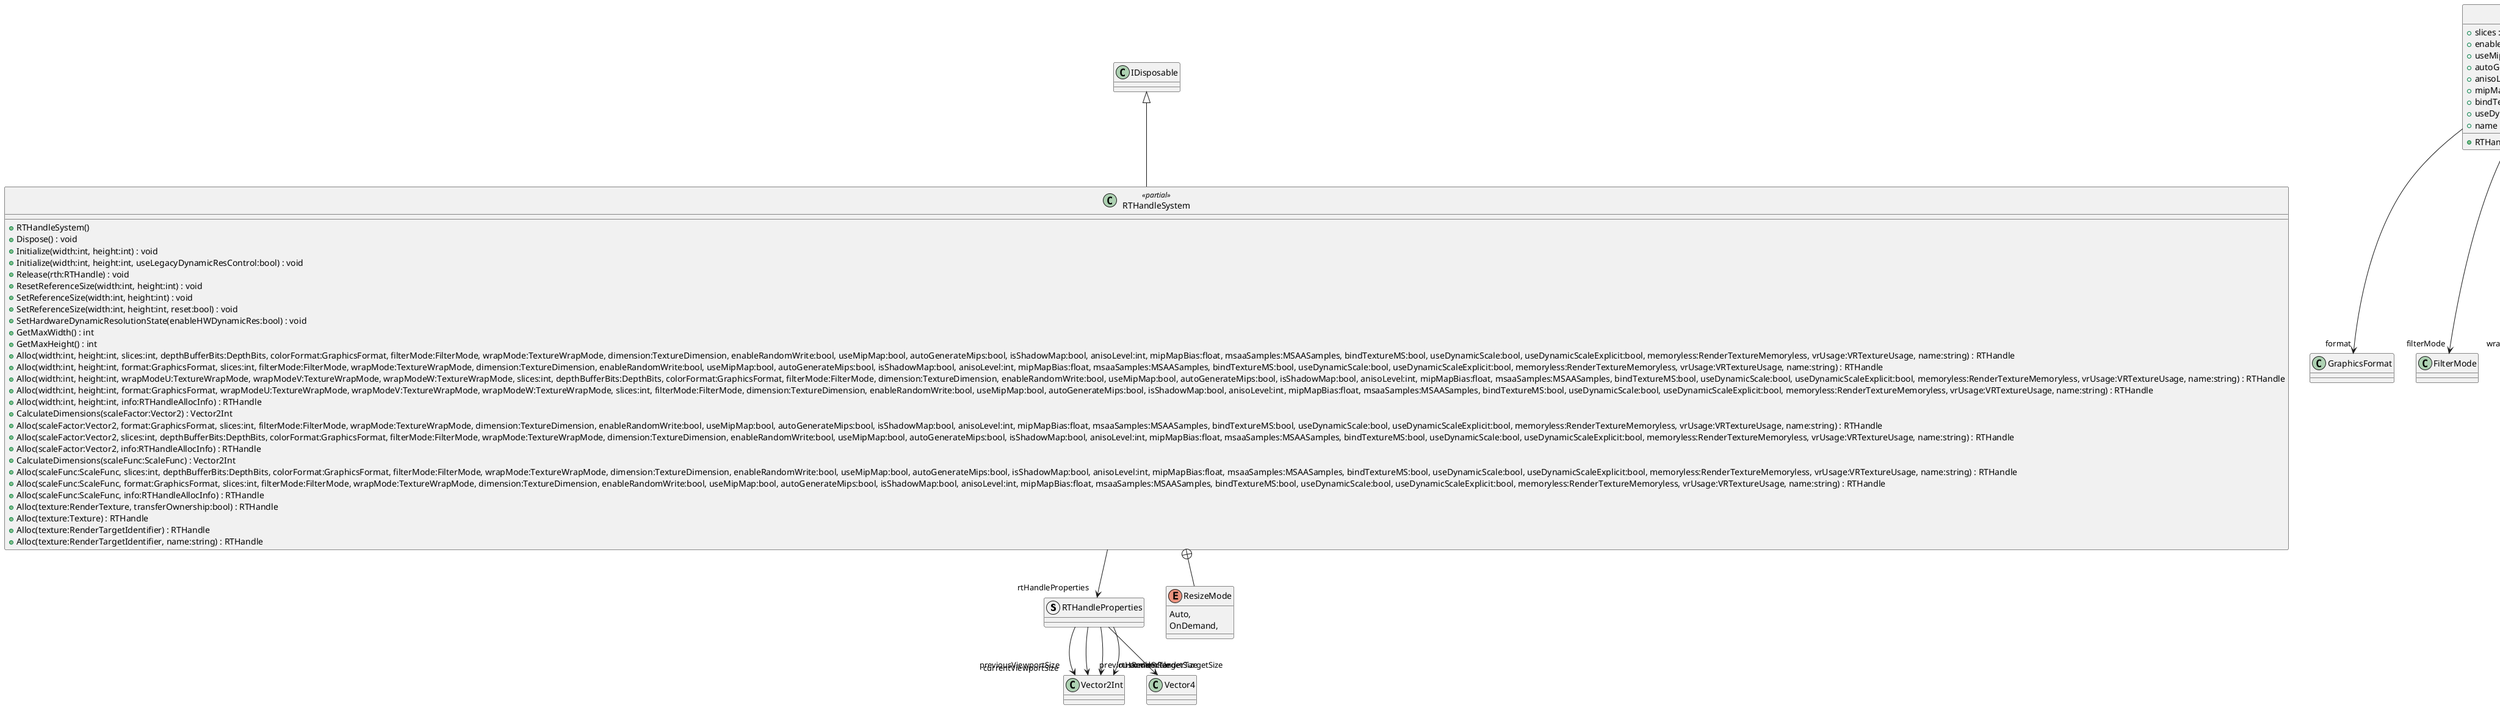 @startuml
struct RTHandleProperties {
}
struct RTHandleAllocInfo {
    + slices : int <<get>> <<set>>
    + enableRandomWrite : bool <<get>> <<set>>
    + useMipMap : bool <<get>> <<set>>
    + autoGenerateMips : bool <<get>> <<set>>
    + anisoLevel : int <<get>> <<set>>
    + mipMapBias : float <<get>> <<set>>
    + bindTextureMS : bool <<get>> <<set>>
    + useDynamicScale : bool <<get>> <<set>>
    + name : string <<get>> <<set>>
    + RTHandleAllocInfo(name:string)
}
class RTHandleSystem <<partial>> {
    + RTHandleSystem()
    + Dispose() : void
    + Initialize(width:int, height:int) : void
    + Initialize(width:int, height:int, useLegacyDynamicResControl:bool) : void
    + Release(rth:RTHandle) : void
    + ResetReferenceSize(width:int, height:int) : void
    + SetReferenceSize(width:int, height:int) : void
    + SetReferenceSize(width:int, height:int, reset:bool) : void
    + SetHardwareDynamicResolutionState(enableHWDynamicRes:bool) : void
    + GetMaxWidth() : int
    + GetMaxHeight() : int
    + Alloc(width:int, height:int, slices:int, depthBufferBits:DepthBits, colorFormat:GraphicsFormat, filterMode:FilterMode, wrapMode:TextureWrapMode, dimension:TextureDimension, enableRandomWrite:bool, useMipMap:bool, autoGenerateMips:bool, isShadowMap:bool, anisoLevel:int, mipMapBias:float, msaaSamples:MSAASamples, bindTextureMS:bool, useDynamicScale:bool, useDynamicScaleExplicit:bool, memoryless:RenderTextureMemoryless, vrUsage:VRTextureUsage, name:string) : RTHandle
    + Alloc(width:int, height:int, format:GraphicsFormat, slices:int, filterMode:FilterMode, wrapMode:TextureWrapMode, dimension:TextureDimension, enableRandomWrite:bool, useMipMap:bool, autoGenerateMips:bool, isShadowMap:bool, anisoLevel:int, mipMapBias:float, msaaSamples:MSAASamples, bindTextureMS:bool, useDynamicScale:bool, useDynamicScaleExplicit:bool, memoryless:RenderTextureMemoryless, vrUsage:VRTextureUsage, name:string) : RTHandle
    + Alloc(width:int, height:int, wrapModeU:TextureWrapMode, wrapModeV:TextureWrapMode, wrapModeW:TextureWrapMode, slices:int, depthBufferBits:DepthBits, colorFormat:GraphicsFormat, filterMode:FilterMode, dimension:TextureDimension, enableRandomWrite:bool, useMipMap:bool, autoGenerateMips:bool, isShadowMap:bool, anisoLevel:int, mipMapBias:float, msaaSamples:MSAASamples, bindTextureMS:bool, useDynamicScale:bool, useDynamicScaleExplicit:bool, memoryless:RenderTextureMemoryless, vrUsage:VRTextureUsage, name:string) : RTHandle
    + Alloc(width:int, height:int, format:GraphicsFormat, wrapModeU:TextureWrapMode, wrapModeV:TextureWrapMode, wrapModeW:TextureWrapMode, slices:int, filterMode:FilterMode, dimension:TextureDimension, enableRandomWrite:bool, useMipMap:bool, autoGenerateMips:bool, isShadowMap:bool, anisoLevel:int, mipMapBias:float, msaaSamples:MSAASamples, bindTextureMS:bool, useDynamicScale:bool, useDynamicScaleExplicit:bool, memoryless:RenderTextureMemoryless, vrUsage:VRTextureUsage, name:string) : RTHandle
    + Alloc(width:int, height:int, info:RTHandleAllocInfo) : RTHandle
    + CalculateDimensions(scaleFactor:Vector2) : Vector2Int
    + Alloc(scaleFactor:Vector2, format:GraphicsFormat, slices:int, filterMode:FilterMode, wrapMode:TextureWrapMode, dimension:TextureDimension, enableRandomWrite:bool, useMipMap:bool, autoGenerateMips:bool, isShadowMap:bool, anisoLevel:int, mipMapBias:float, msaaSamples:MSAASamples, bindTextureMS:bool, useDynamicScale:bool, useDynamicScaleExplicit:bool, memoryless:RenderTextureMemoryless, vrUsage:VRTextureUsage, name:string) : RTHandle
    + Alloc(scaleFactor:Vector2, slices:int, depthBufferBits:DepthBits, colorFormat:GraphicsFormat, filterMode:FilterMode, wrapMode:TextureWrapMode, dimension:TextureDimension, enableRandomWrite:bool, useMipMap:bool, autoGenerateMips:bool, isShadowMap:bool, anisoLevel:int, mipMapBias:float, msaaSamples:MSAASamples, bindTextureMS:bool, useDynamicScale:bool, useDynamicScaleExplicit:bool, memoryless:RenderTextureMemoryless, vrUsage:VRTextureUsage, name:string) : RTHandle
    + Alloc(scaleFactor:Vector2, info:RTHandleAllocInfo) : RTHandle
    + CalculateDimensions(scaleFunc:ScaleFunc) : Vector2Int
    + Alloc(scaleFunc:ScaleFunc, slices:int, depthBufferBits:DepthBits, colorFormat:GraphicsFormat, filterMode:FilterMode, wrapMode:TextureWrapMode, dimension:TextureDimension, enableRandomWrite:bool, useMipMap:bool, autoGenerateMips:bool, isShadowMap:bool, anisoLevel:int, mipMapBias:float, msaaSamples:MSAASamples, bindTextureMS:bool, useDynamicScale:bool, useDynamicScaleExplicit:bool, memoryless:RenderTextureMemoryless, vrUsage:VRTextureUsage, name:string) : RTHandle
    + Alloc(scaleFunc:ScaleFunc, format:GraphicsFormat, slices:int, filterMode:FilterMode, wrapMode:TextureWrapMode, dimension:TextureDimension, enableRandomWrite:bool, useMipMap:bool, autoGenerateMips:bool, isShadowMap:bool, anisoLevel:int, mipMapBias:float, msaaSamples:MSAASamples, bindTextureMS:bool, useDynamicScale:bool, useDynamicScaleExplicit:bool, memoryless:RenderTextureMemoryless, vrUsage:VRTextureUsage, name:string) : RTHandle
    + Alloc(scaleFunc:ScaleFunc, info:RTHandleAllocInfo) : RTHandle
    + Alloc(texture:RenderTexture, transferOwnership:bool) : RTHandle
    + Alloc(texture:Texture) : RTHandle
    + Alloc(texture:RenderTargetIdentifier) : RTHandle
    + Alloc(texture:RenderTargetIdentifier, name:string) : RTHandle
}
enum ResizeMode {
    Auto,
    OnDemand,
}
RTHandleProperties --> "previousViewportSize" Vector2Int
RTHandleProperties --> "previousRenderTargetSize" Vector2Int
RTHandleProperties --> "currentViewportSize" Vector2Int
RTHandleProperties --> "currentRenderTargetSize" Vector2Int
RTHandleProperties --> "rtHandleScale" Vector4
RTHandleAllocInfo --> "format" GraphicsFormat
RTHandleAllocInfo --> "filterMode" FilterMode
RTHandleAllocInfo --> "wrapModeU" TextureWrapMode
RTHandleAllocInfo --> "wrapModeV" TextureWrapMode
RTHandleAllocInfo --> "wrapModeW" TextureWrapMode
RTHandleAllocInfo --> "dimension" TextureDimension
RTHandleAllocInfo --> "msaaSamples" MSAASamples
RTHandleAllocInfo --> "memoryless" RenderTextureMemoryless
RTHandleAllocInfo --> "vrUsage" VRTextureUsage
IDisposable <|-- RTHandleSystem
RTHandleSystem --> "rtHandleProperties" RTHandleProperties
RTHandleSystem +-- ResizeMode
@enduml
